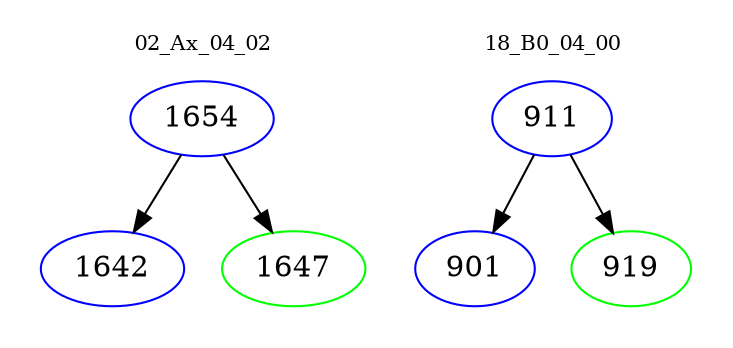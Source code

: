 digraph{
subgraph cluster_0 {
color = white
label = "02_Ax_04_02";
fontsize=10;
T0_1654 [label="1654", color="blue"]
T0_1654 -> T0_1642 [color="black"]
T0_1642 [label="1642", color="blue"]
T0_1654 -> T0_1647 [color="black"]
T0_1647 [label="1647", color="green"]
}
subgraph cluster_1 {
color = white
label = "18_B0_04_00";
fontsize=10;
T1_911 [label="911", color="blue"]
T1_911 -> T1_901 [color="black"]
T1_901 [label="901", color="blue"]
T1_911 -> T1_919 [color="black"]
T1_919 [label="919", color="green"]
}
}
